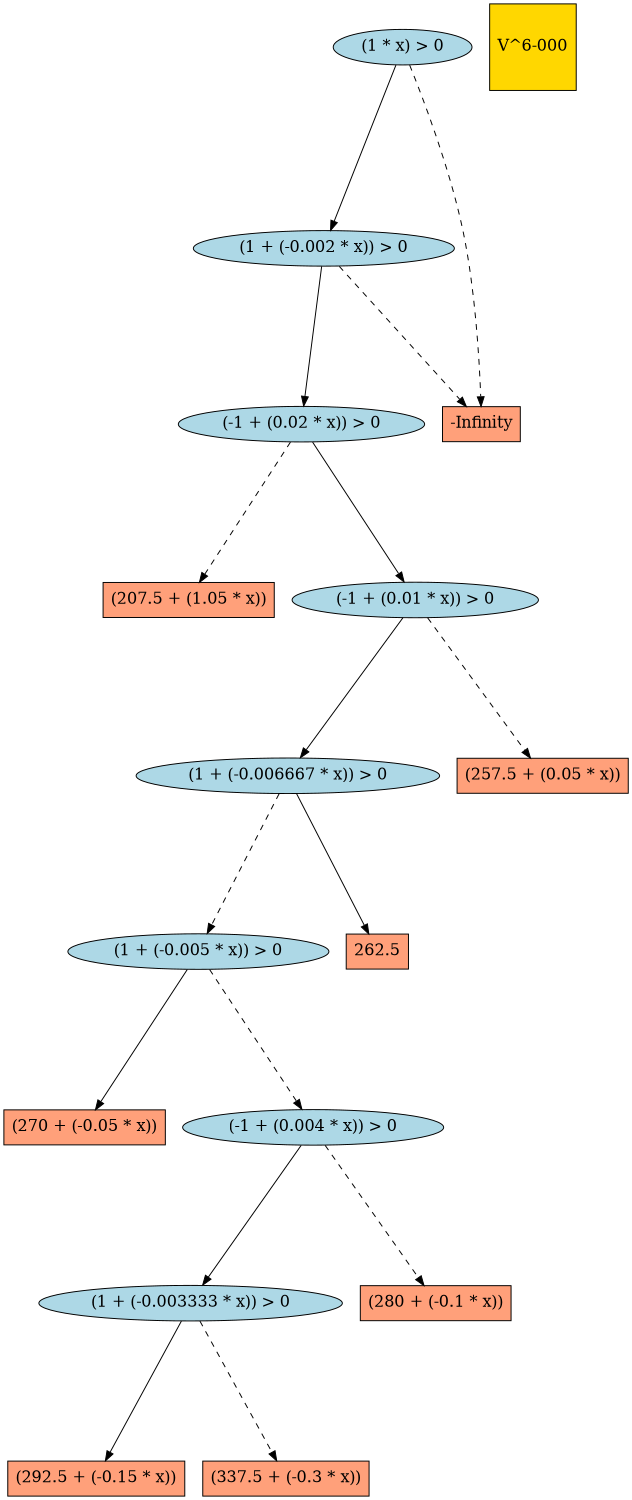 digraph G { 
graph [ fontname = "Helvetica",fontsize="16",ratio = "auto",
        size="7.5,10",ranksep="2.00" ];
node [fontsize="16"];
"5419" [label="(292.5 + (-0.15 * x))",fillcolor=lightsalmon,color=black,shape=box,style=filled];
"6121" [label="(270 + (-0.05 * x))",fillcolor=lightsalmon,color=black,shape=box,style=filled];
"6296" [label="(1 + (-0.006667 * x)) > 0",fillcolor=lightblue,color=black,shape=ellipse,style=filled];
"6310" [label="(1 + (-0.002 * x)) > 0",fillcolor=lightblue,color=black,shape=ellipse,style=filled];
"5633" [label="(337.5 + (-0.3 * x))",fillcolor=lightsalmon,color=black,shape=box,style=filled];
"6311" [label="(1 * x) > 0",fillcolor=lightblue,color=black,shape=ellipse,style=filled];
"6293" [label="(1 + (-0.005 * x)) > 0",fillcolor=lightblue,color=black,shape=ellipse,style=filled];
"4413" [label="(207.5 + (1.05 * x))",fillcolor=lightsalmon,color=black,shape=box,style=filled];
"5840" [label="(1 + (-0.003333 * x)) > 0",fillcolor=lightblue,color=black,shape=ellipse,style=filled];
"6308" [label="(-1 + (0.01 * x)) > 0",fillcolor=lightblue,color=black,shape=ellipse,style=filled];
"6309" [label="(-1 + (0.02 * x)) > 0",fillcolor=lightblue,color=black,shape=ellipse,style=filled];
"6065" [label="(-1 + (0.004 * x)) > 0",fillcolor=lightblue,color=black,shape=ellipse,style=filled];
"4" [label="-Infinity",fillcolor=lightsalmon,color=black,shape=box,style=filled];
"5314" [label="262.5",fillcolor=lightsalmon,color=black,shape=box,style=filled];
"5239" [label="(257.5 + (0.05 * x))",fillcolor=lightsalmon,color=black,shape=box,style=filled];
"5877" [label="(280 + (-0.1 * x))",fillcolor=lightsalmon,color=black,shape=box,style=filled];
"_temp_" [label="V^6-000",fillcolor=gold1,color=black,shape=square,style=filled];
"6296" -> "5314" [color=black,style=solid];
"6296" -> "6293" [color=black,style=dashed];
"6310" -> "6309" [color=black,style=solid];
"6310" -> "4" [color=black,style=dashed];
"6311" -> "4" [color=black,style=dashed];
"6311" -> "6310" [color=black,style=solid];
"6293" -> "6121" [color=black,style=solid];
"6293" -> "6065" [color=black,style=dashed];
"5840" -> "5419" [color=black,style=solid];
"5840" -> "5633" [color=black,style=dashed];
"6308" -> "6296" [color=black,style=solid];
"6308" -> "5239" [color=black,style=dashed];
"6309" -> "6308" [color=black,style=solid];
"6309" -> "4413" [color=black,style=dashed];
"6065" -> "5877" [color=black,style=dashed];
"6065" -> "5840" [color=black,style=solid];
}
